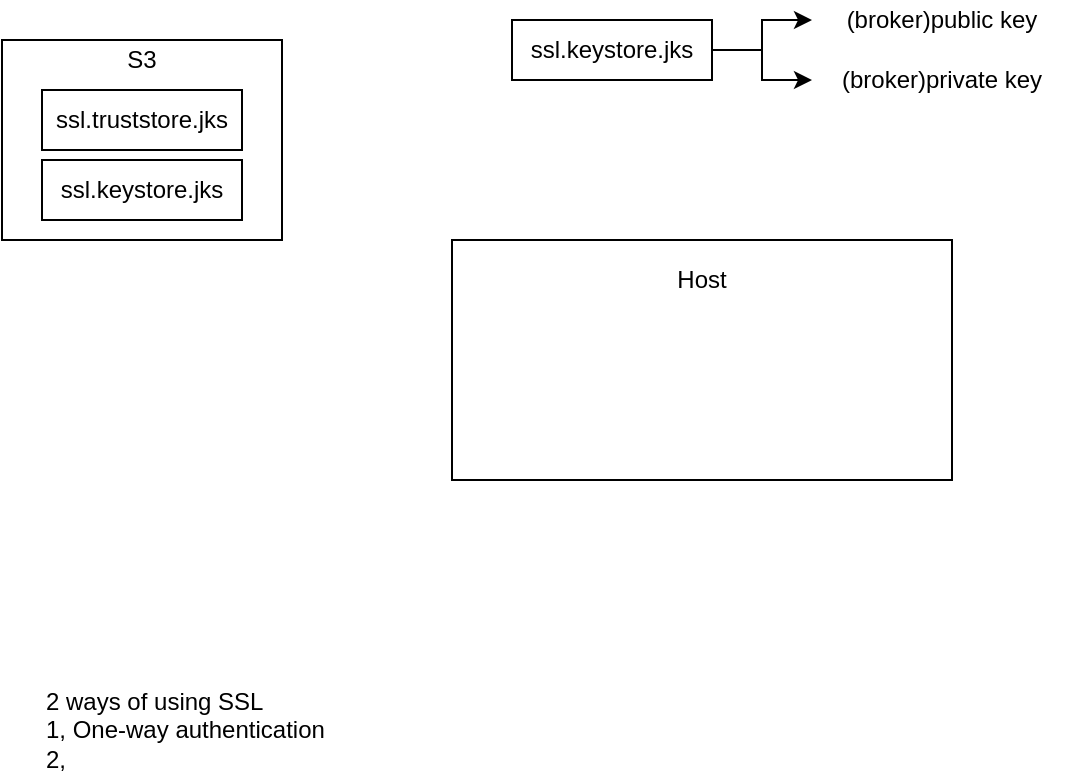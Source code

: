 <mxfile version="20.7.4" type="github">
  <diagram id="VqWRD1eYdqXnjN061D67" name="Page-1">
    <mxGraphModel dx="794" dy="418" grid="1" gridSize="10" guides="1" tooltips="1" connect="1" arrows="1" fold="1" page="1" pageScale="1" pageWidth="827" pageHeight="1169" math="0" shadow="0">
      <root>
        <mxCell id="0" />
        <mxCell id="1" parent="0" />
        <mxCell id="977nJjWM0UaJ1cPmPAfp-1" value="" style="rounded=0;whiteSpace=wrap;html=1;" vertex="1" parent="1">
          <mxGeometry x="95" y="110" width="140" height="100" as="geometry" />
        </mxCell>
        <mxCell id="977nJjWM0UaJ1cPmPAfp-2" value="S3" style="text;html=1;strokeColor=none;fillColor=none;align=center;verticalAlign=middle;whiteSpace=wrap;rounded=0;" vertex="1" parent="1">
          <mxGeometry x="140" y="110" width="50" height="20" as="geometry" />
        </mxCell>
        <mxCell id="977nJjWM0UaJ1cPmPAfp-3" value="ssl.truststore.jks" style="rounded=0;whiteSpace=wrap;html=1;" vertex="1" parent="1">
          <mxGeometry x="115" y="135" width="100" height="30" as="geometry" />
        </mxCell>
        <mxCell id="977nJjWM0UaJ1cPmPAfp-4" value="ssl.keystore.jks" style="rounded=0;whiteSpace=wrap;html=1;" vertex="1" parent="1">
          <mxGeometry x="115" y="170" width="100" height="30" as="geometry" />
        </mxCell>
        <mxCell id="977nJjWM0UaJ1cPmPAfp-5" value="" style="rounded=0;whiteSpace=wrap;html=1;" vertex="1" parent="1">
          <mxGeometry x="320" y="210" width="250" height="120" as="geometry" />
        </mxCell>
        <mxCell id="977nJjWM0UaJ1cPmPAfp-6" value="Host" style="text;html=1;strokeColor=none;fillColor=none;align=center;verticalAlign=middle;whiteSpace=wrap;rounded=0;" vertex="1" parent="1">
          <mxGeometry x="420" y="220" width="50" height="20" as="geometry" />
        </mxCell>
        <mxCell id="977nJjWM0UaJ1cPmPAfp-10" style="edgeStyle=orthogonalEdgeStyle;rounded=0;orthogonalLoop=1;jettySize=auto;html=1;entryX=0;entryY=0.5;entryDx=0;entryDy=0;" edge="1" parent="1" source="977nJjWM0UaJ1cPmPAfp-7" target="977nJjWM0UaJ1cPmPAfp-8">
          <mxGeometry relative="1" as="geometry" />
        </mxCell>
        <mxCell id="977nJjWM0UaJ1cPmPAfp-11" style="edgeStyle=orthogonalEdgeStyle;rounded=0;orthogonalLoop=1;jettySize=auto;html=1;entryX=0;entryY=0.5;entryDx=0;entryDy=0;" edge="1" parent="1" source="977nJjWM0UaJ1cPmPAfp-7" target="977nJjWM0UaJ1cPmPAfp-9">
          <mxGeometry relative="1" as="geometry" />
        </mxCell>
        <mxCell id="977nJjWM0UaJ1cPmPAfp-7" value="ssl.keystore.jks" style="rounded=0;whiteSpace=wrap;html=1;" vertex="1" parent="1">
          <mxGeometry x="350" y="100" width="100" height="30" as="geometry" />
        </mxCell>
        <mxCell id="977nJjWM0UaJ1cPmPAfp-8" value="(broker)public key" style="text;html=1;strokeColor=none;fillColor=none;align=center;verticalAlign=middle;whiteSpace=wrap;rounded=0;" vertex="1" parent="1">
          <mxGeometry x="500" y="90" width="130" height="20" as="geometry" />
        </mxCell>
        <mxCell id="977nJjWM0UaJ1cPmPAfp-9" value="(broker)private key" style="text;html=1;strokeColor=none;fillColor=none;align=center;verticalAlign=middle;whiteSpace=wrap;rounded=0;" vertex="1" parent="1">
          <mxGeometry x="500" y="120" width="130" height="20" as="geometry" />
        </mxCell>
        <mxCell id="977nJjWM0UaJ1cPmPAfp-12" value="2 ways of using SSL&lt;br&gt;1, One-way authentication&lt;br&gt;2,&amp;nbsp;" style="text;html=1;strokeColor=none;fillColor=none;align=left;verticalAlign=middle;whiteSpace=wrap;rounded=0;" vertex="1" parent="1">
          <mxGeometry x="115" y="430" width="185" height="50" as="geometry" />
        </mxCell>
      </root>
    </mxGraphModel>
  </diagram>
</mxfile>
